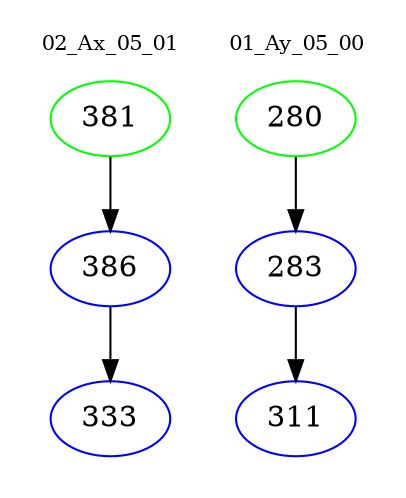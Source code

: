 digraph{
subgraph cluster_0 {
color = white
label = "02_Ax_05_01";
fontsize=10;
T0_381 [label="381", color="green"]
T0_381 -> T0_386 [color="black"]
T0_386 [label="386", color="blue"]
T0_386 -> T0_333 [color="black"]
T0_333 [label="333", color="blue"]
}
subgraph cluster_1 {
color = white
label = "01_Ay_05_00";
fontsize=10;
T1_280 [label="280", color="green"]
T1_280 -> T1_283 [color="black"]
T1_283 [label="283", color="blue"]
T1_283 -> T1_311 [color="black"]
T1_311 [label="311", color="blue"]
}
}

